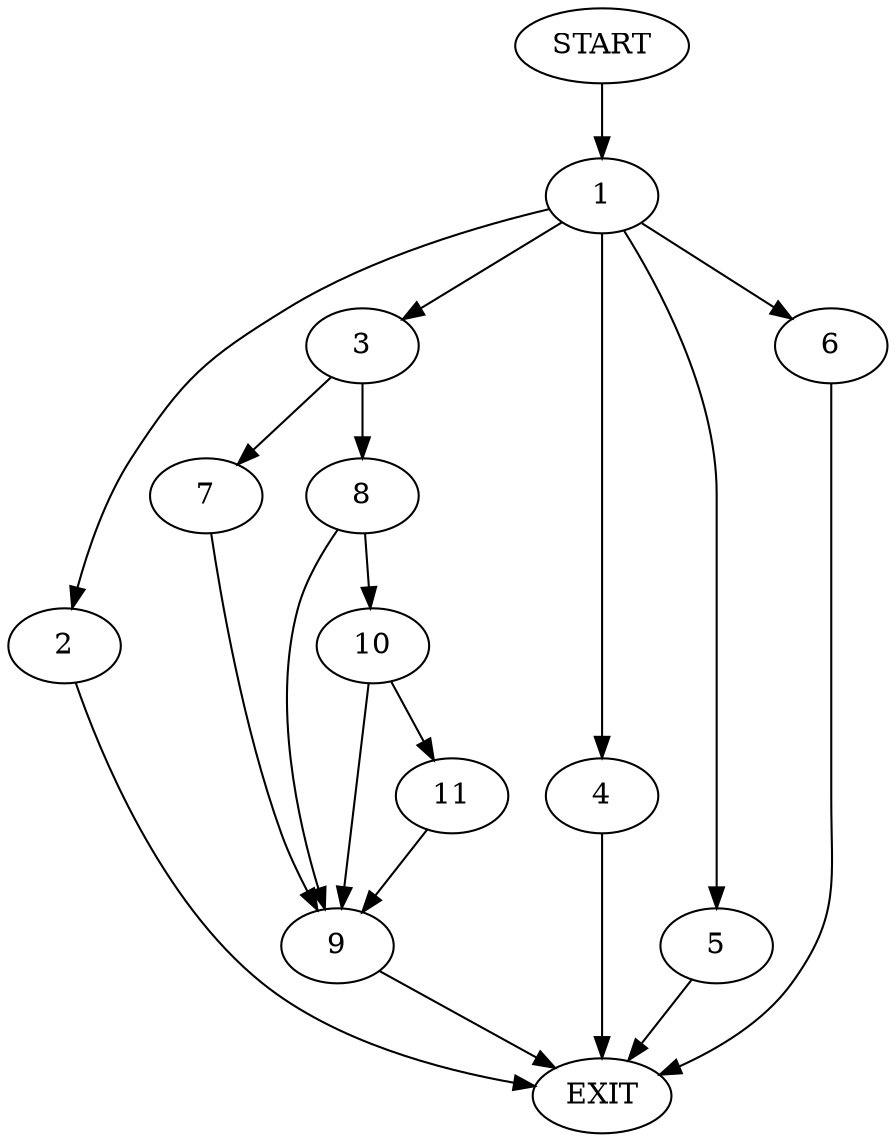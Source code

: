 digraph {
0 [label="START"]
12 [label="EXIT"]
0 -> 1
1 -> 2
1 -> 3
1 -> 4
1 -> 5
1 -> 6
3 -> 7
3 -> 8
6 -> 12
2 -> 12
4 -> 12
5 -> 12
7 -> 9
8 -> 9
8 -> 10
9 -> 12
10 -> 9
10 -> 11
11 -> 9
}
